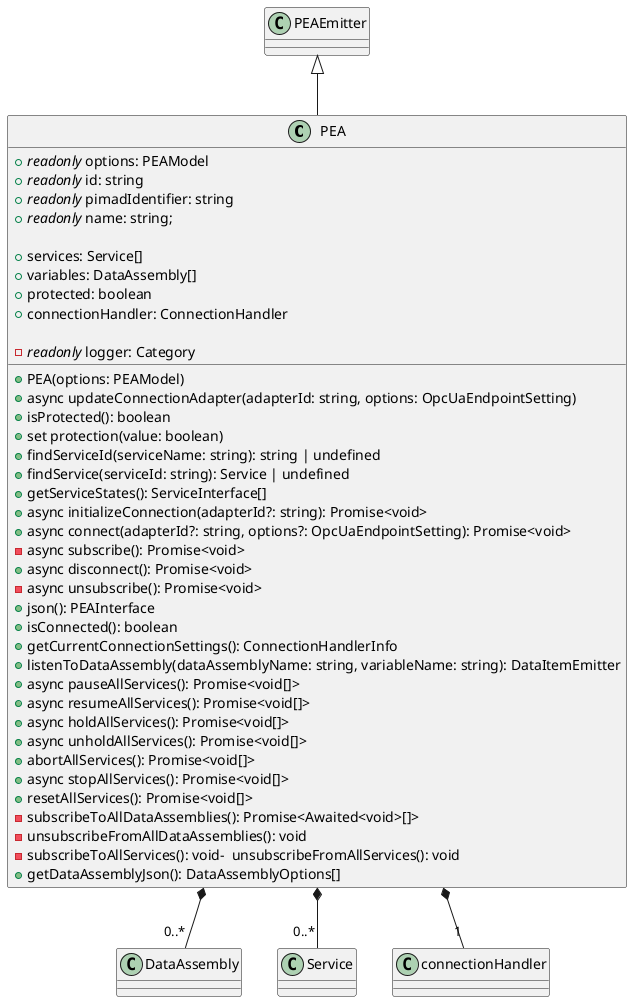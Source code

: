/*
 * MIT License
 *
 * Copyright (c) 2021 P2O-Lab <p2o-lab@mailbox.tu-dresden.de>,
 * Chair for Process Control Systems, Technische Universität Dresden
 *
 * Permission is hereby granted, free of charge, to any person obtaining a copy
 * of this software and associated documentation files (the "Software"), to deal
 * in the Software without restriction, including without limitation the rights
 * to use, copy, modify, merge, publish, distribute, sublicense, and/or sell
 * copies of the Software, and to permit persons to whom the Software is
 * furnished to do so, subject to the following conditions:
 *
 * The above copyright notice and this permission notice shall be included in all
 * copies or substantial portions of the Software.
 *
 * THE SOFTWARE IS PROVIDED "AS IS", WITHOUT WARRANTY OF ANY KIND, EXPRESS OR
 * IMPLIED, INCLUDING BUT NOT LIMITED TO THE WARRANTIES OF MERCHANTABILITY,
 * FITNESS FOR A PARTICULAR PURPOSE AND NONINFRINGEMENT. IN NO EVENT SHALL THE
 * AUTHORS OR COPYRIGHT HOLDERS BE LIABLE FOR ANY CLAIM, DAMAGES OR OTHER
 * LIABILITY, WHETHER IN AN ACTION OF CONTRACT, TORT OR OTHERWISE, ARISING FROM,
 * OUT OF OR IN CONNECTION WITH THE SOFTWARE OR THE USE OR OTHER DEALINGS IN THE
 * SOFTWARE.
 */
 
@startuml
'https://plantuml.com/class-diagram

class PEA{
    + //readonly// options: PEAModel
    + //readonly// id: string
    + //readonly// pimadIdentifier: string
    + //readonly// name: string;

    + services: Service[]
    + variables: DataAssembly[]
    + protected: boolean
    + connectionHandler: ConnectionHandler

    - //readonly// logger: Category

    + PEA(options: PEAModel)
    + async updateConnectionAdapter(adapterId: string, options: OpcUaEndpointSetting)
    + isProtected(): boolean
    + set protection(value: boolean)
    + findServiceId(serviceName: string): string | undefined
    + findService(serviceId: string): Service | undefined
    + getServiceStates(): ServiceInterface[]
    + async initializeConnection(adapterId?: string): Promise<void>
    + async connect(adapterId?: string, options?: OpcUaEndpointSetting): Promise<void>
    - async subscribe(): Promise<void>
    + async disconnect(): Promise<void>
    - async unsubscribe(): Promise<void>
    + json(): PEAInterface
    + isConnected(): boolean
    + getCurrentConnectionSettings(): ConnectionHandlerInfo
    + listenToDataAssembly(dataAssemblyName: string, variableName: string): DataItemEmitter
    + async pauseAllServices(): Promise<void[]>
    + async resumeAllServices(): Promise<void[]>
    + async holdAllServices(): Promise<void[]>
    + async unholdAllServices(): Promise<void[]>
    + abortAllServices(): Promise<void[]>
    + async stopAllServices(): Promise<void[]>
    + resetAllServices(): Promise<void[]>
    - subscribeToAllDataAssemblies(): Promise<Awaited<void>[]>
    - unsubscribeFromAllDataAssemblies(): void
    - subscribeToAllServices(): void-  unsubscribeFromAllServices(): void
    + getDataAssemblyJson(): DataAssemblyOptions[]
}

PEA *-- "0..*" DataAssembly
PEA *-- "0..*" Service
PEA *-- "1" connectionHandler

PEAEmitter <|-- PEA


@enduml

